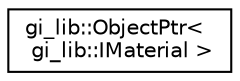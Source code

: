 digraph "Graphical Class Hierarchy"
{
  edge [fontname="Helvetica",fontsize="10",labelfontname="Helvetica",labelfontsize="10"];
  node [fontname="Helvetica",fontsize="10",shape=record];
  rankdir="LR";
  Node1 [label="gi_lib::ObjectPtr\<\l gi_lib::IMaterial \>",height=0.2,width=0.4,color="black", fillcolor="white", style="filled",URL="$classgi__lib_1_1_object_ptr.html"];
}
